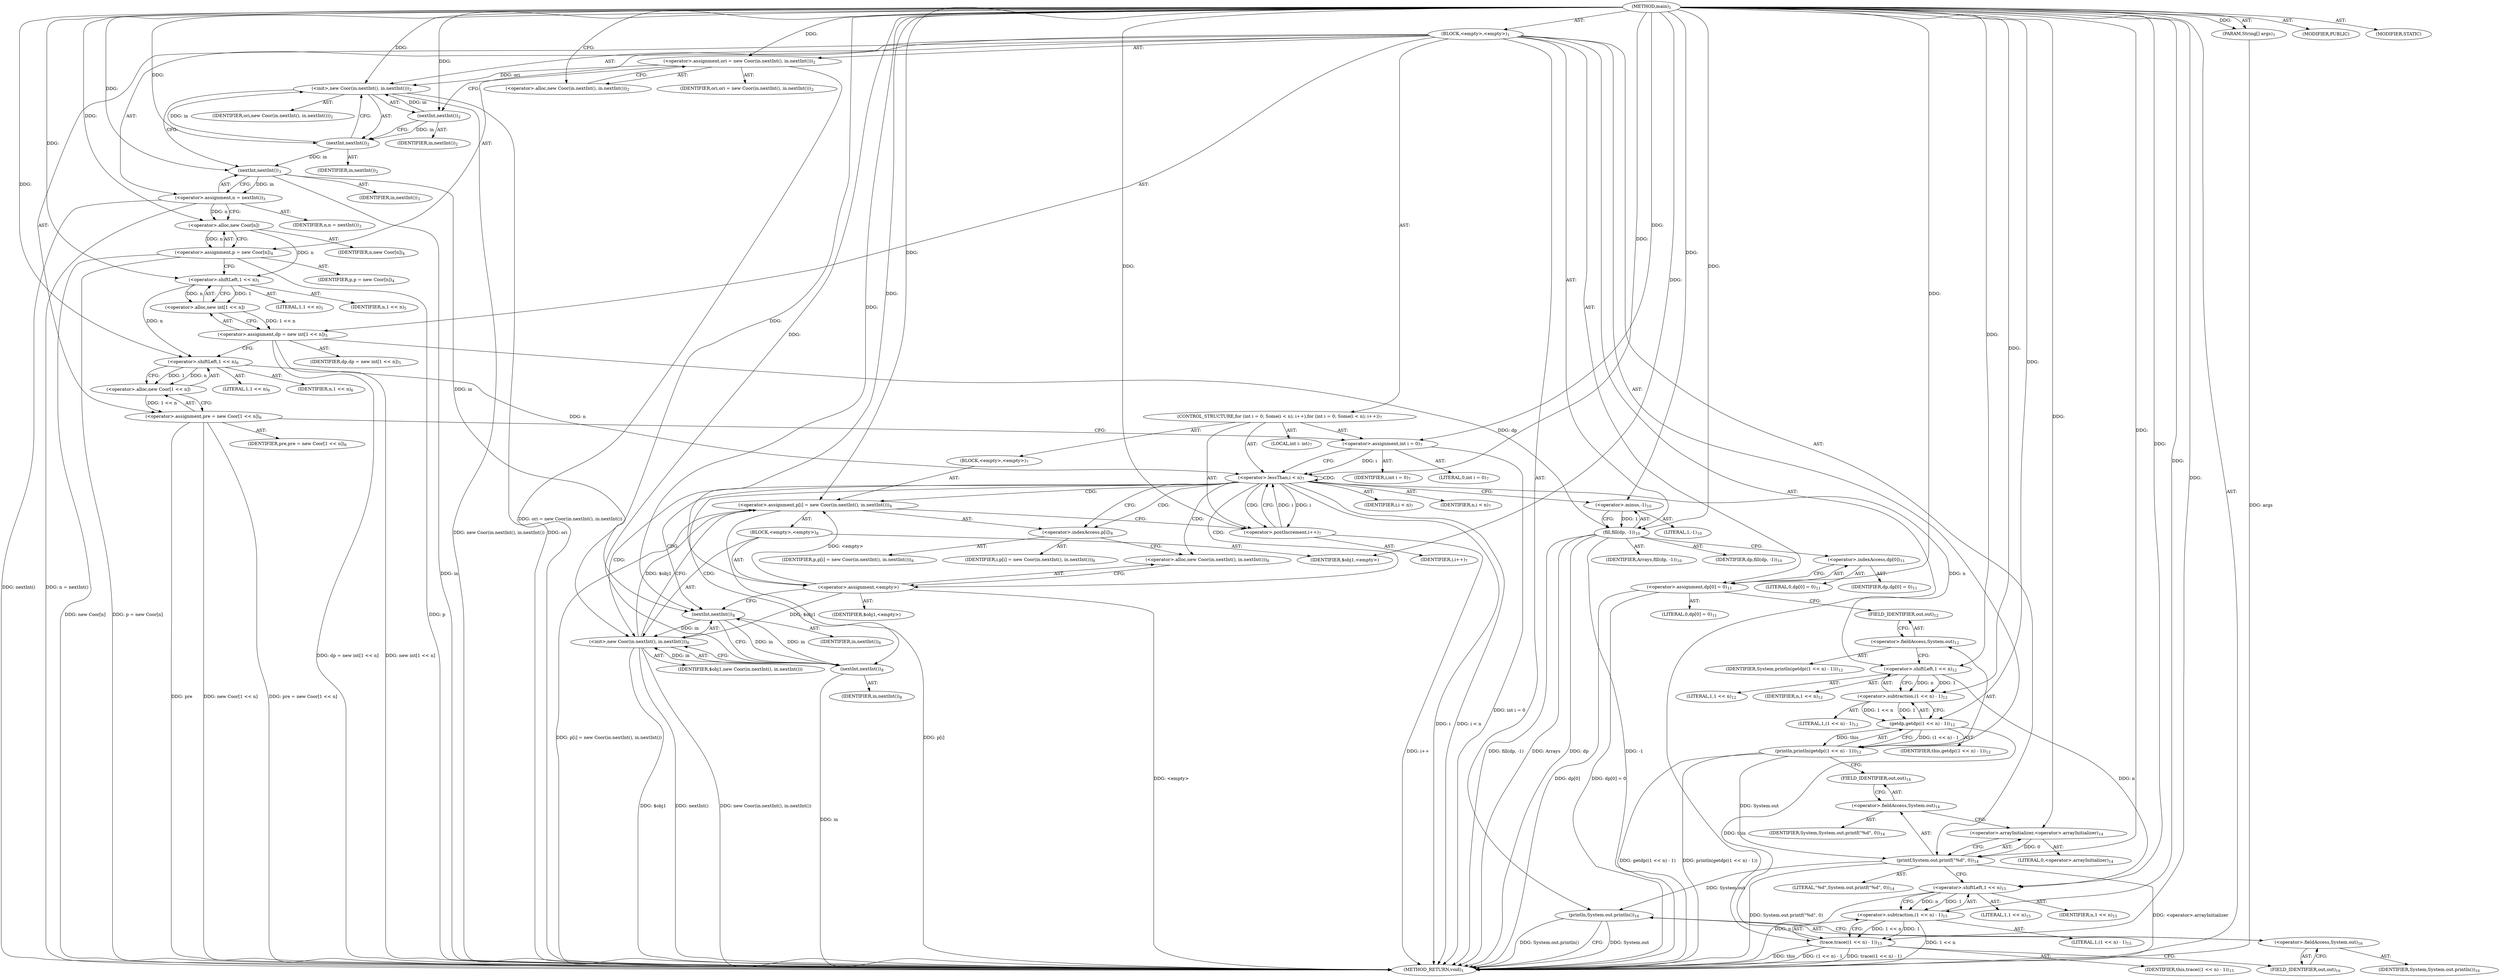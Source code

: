digraph "main" {  
"17" [label = <(METHOD,main)<SUB>1</SUB>> ]
"18" [label = <(PARAM,String[] args)<SUB>1</SUB>> ]
"19" [label = <(BLOCK,&lt;empty&gt;,&lt;empty&gt;)<SUB>1</SUB>> ]
"20" [label = <(&lt;operator&gt;.assignment,ori = new Coor(in.nextInt(), in.nextInt()))<SUB>2</SUB>> ]
"21" [label = <(IDENTIFIER,ori,ori = new Coor(in.nextInt(), in.nextInt()))<SUB>2</SUB>> ]
"22" [label = <(&lt;operator&gt;.alloc,new Coor(in.nextInt(), in.nextInt()))<SUB>2</SUB>> ]
"23" [label = <(&lt;init&gt;,new Coor(in.nextInt(), in.nextInt()))<SUB>2</SUB>> ]
"24" [label = <(IDENTIFIER,ori,new Coor(in.nextInt(), in.nextInt()))<SUB>2</SUB>> ]
"25" [label = <(nextInt,nextInt())<SUB>2</SUB>> ]
"26" [label = <(IDENTIFIER,in,nextInt())<SUB>2</SUB>> ]
"27" [label = <(nextInt,nextInt())<SUB>2</SUB>> ]
"28" [label = <(IDENTIFIER,in,nextInt())<SUB>2</SUB>> ]
"29" [label = <(&lt;operator&gt;.assignment,n = nextInt())<SUB>3</SUB>> ]
"30" [label = <(IDENTIFIER,n,n = nextInt())<SUB>3</SUB>> ]
"31" [label = <(nextInt,nextInt())<SUB>3</SUB>> ]
"32" [label = <(IDENTIFIER,in,nextInt())<SUB>3</SUB>> ]
"33" [label = <(&lt;operator&gt;.assignment,p = new Coor[n])<SUB>4</SUB>> ]
"34" [label = <(IDENTIFIER,p,p = new Coor[n])<SUB>4</SUB>> ]
"35" [label = <(&lt;operator&gt;.alloc,new Coor[n])> ]
"36" [label = <(IDENTIFIER,n,new Coor[n])<SUB>4</SUB>> ]
"37" [label = <(&lt;operator&gt;.assignment,dp = new int[1 &lt;&lt; n])<SUB>5</SUB>> ]
"38" [label = <(IDENTIFIER,dp,dp = new int[1 &lt;&lt; n])<SUB>5</SUB>> ]
"39" [label = <(&lt;operator&gt;.alloc,new int[1 &lt;&lt; n])> ]
"40" [label = <(&lt;operator&gt;.shiftLeft,1 &lt;&lt; n)<SUB>5</SUB>> ]
"41" [label = <(LITERAL,1,1 &lt;&lt; n)<SUB>5</SUB>> ]
"42" [label = <(IDENTIFIER,n,1 &lt;&lt; n)<SUB>5</SUB>> ]
"43" [label = <(&lt;operator&gt;.assignment,pre = new Coor[1 &lt;&lt; n])<SUB>6</SUB>> ]
"44" [label = <(IDENTIFIER,pre,pre = new Coor[1 &lt;&lt; n])<SUB>6</SUB>> ]
"45" [label = <(&lt;operator&gt;.alloc,new Coor[1 &lt;&lt; n])> ]
"46" [label = <(&lt;operator&gt;.shiftLeft,1 &lt;&lt; n)<SUB>6</SUB>> ]
"47" [label = <(LITERAL,1,1 &lt;&lt; n)<SUB>6</SUB>> ]
"48" [label = <(IDENTIFIER,n,1 &lt;&lt; n)<SUB>6</SUB>> ]
"49" [label = <(CONTROL_STRUCTURE,for (int i = 0; Some(i &lt; n); i++),for (int i = 0; Some(i &lt; n); i++))<SUB>7</SUB>> ]
"50" [label = <(LOCAL,int i: int)<SUB>7</SUB>> ]
"51" [label = <(&lt;operator&gt;.assignment,int i = 0)<SUB>7</SUB>> ]
"52" [label = <(IDENTIFIER,i,int i = 0)<SUB>7</SUB>> ]
"53" [label = <(LITERAL,0,int i = 0)<SUB>7</SUB>> ]
"54" [label = <(&lt;operator&gt;.lessThan,i &lt; n)<SUB>7</SUB>> ]
"55" [label = <(IDENTIFIER,i,i &lt; n)<SUB>7</SUB>> ]
"56" [label = <(IDENTIFIER,n,i &lt; n)<SUB>7</SUB>> ]
"57" [label = <(&lt;operator&gt;.postIncrement,i++)<SUB>7</SUB>> ]
"58" [label = <(IDENTIFIER,i,i++)<SUB>7</SUB>> ]
"59" [label = <(BLOCK,&lt;empty&gt;,&lt;empty&gt;)<SUB>7</SUB>> ]
"60" [label = <(&lt;operator&gt;.assignment,p[i] = new Coor(in.nextInt(), in.nextInt()))<SUB>8</SUB>> ]
"61" [label = <(&lt;operator&gt;.indexAccess,p[i])<SUB>8</SUB>> ]
"62" [label = <(IDENTIFIER,p,p[i] = new Coor(in.nextInt(), in.nextInt()))<SUB>8</SUB>> ]
"63" [label = <(IDENTIFIER,i,p[i] = new Coor(in.nextInt(), in.nextInt()))<SUB>8</SUB>> ]
"64" [label = <(BLOCK,&lt;empty&gt;,&lt;empty&gt;)<SUB>8</SUB>> ]
"65" [label = <(&lt;operator&gt;.assignment,&lt;empty&gt;)> ]
"66" [label = <(IDENTIFIER,$obj1,&lt;empty&gt;)> ]
"67" [label = <(&lt;operator&gt;.alloc,new Coor(in.nextInt(), in.nextInt()))<SUB>8</SUB>> ]
"68" [label = <(&lt;init&gt;,new Coor(in.nextInt(), in.nextInt()))<SUB>8</SUB>> ]
"69" [label = <(IDENTIFIER,$obj1,new Coor(in.nextInt(), in.nextInt()))> ]
"70" [label = <(nextInt,nextInt())<SUB>8</SUB>> ]
"71" [label = <(IDENTIFIER,in,nextInt())<SUB>8</SUB>> ]
"72" [label = <(nextInt,nextInt())<SUB>8</SUB>> ]
"73" [label = <(IDENTIFIER,in,nextInt())<SUB>8</SUB>> ]
"74" [label = <(IDENTIFIER,$obj1,&lt;empty&gt;)> ]
"75" [label = <(fill,fill(dp, -1))<SUB>10</SUB>> ]
"76" [label = <(IDENTIFIER,Arrays,fill(dp, -1))<SUB>10</SUB>> ]
"77" [label = <(IDENTIFIER,dp,fill(dp, -1))<SUB>10</SUB>> ]
"78" [label = <(&lt;operator&gt;.minus,-1)<SUB>10</SUB>> ]
"79" [label = <(LITERAL,1,-1)<SUB>10</SUB>> ]
"80" [label = <(&lt;operator&gt;.assignment,dp[0] = 0)<SUB>11</SUB>> ]
"81" [label = <(&lt;operator&gt;.indexAccess,dp[0])<SUB>11</SUB>> ]
"82" [label = <(IDENTIFIER,dp,dp[0] = 0)<SUB>11</SUB>> ]
"83" [label = <(LITERAL,0,dp[0] = 0)<SUB>11</SUB>> ]
"84" [label = <(LITERAL,0,dp[0] = 0)<SUB>11</SUB>> ]
"85" [label = <(println,println(getdp((1 &lt;&lt; n) - 1)))<SUB>12</SUB>> ]
"86" [label = <(&lt;operator&gt;.fieldAccess,System.out)<SUB>12</SUB>> ]
"87" [label = <(IDENTIFIER,System,println(getdp((1 &lt;&lt; n) - 1)))<SUB>12</SUB>> ]
"88" [label = <(FIELD_IDENTIFIER,out,out)<SUB>12</SUB>> ]
"89" [label = <(getdp,getdp((1 &lt;&lt; n) - 1))<SUB>12</SUB>> ]
"90" [label = <(IDENTIFIER,this,getdp((1 &lt;&lt; n) - 1))<SUB>12</SUB>> ]
"91" [label = <(&lt;operator&gt;.subtraction,(1 &lt;&lt; n) - 1)<SUB>12</SUB>> ]
"92" [label = <(&lt;operator&gt;.shiftLeft,1 &lt;&lt; n)<SUB>12</SUB>> ]
"93" [label = <(LITERAL,1,1 &lt;&lt; n)<SUB>12</SUB>> ]
"94" [label = <(IDENTIFIER,n,1 &lt;&lt; n)<SUB>12</SUB>> ]
"95" [label = <(LITERAL,1,(1 &lt;&lt; n) - 1)<SUB>12</SUB>> ]
"96" [label = <(printf,System.out.printf(&quot;%d&quot;, 0))<SUB>14</SUB>> ]
"97" [label = <(&lt;operator&gt;.fieldAccess,System.out)<SUB>14</SUB>> ]
"98" [label = <(IDENTIFIER,System,System.out.printf(&quot;%d&quot;, 0))<SUB>14</SUB>> ]
"99" [label = <(FIELD_IDENTIFIER,out,out)<SUB>14</SUB>> ]
"100" [label = <(LITERAL,&quot;%d&quot;,System.out.printf(&quot;%d&quot;, 0))<SUB>14</SUB>> ]
"101" [label = <(&lt;operator&gt;.arrayInitializer,&lt;operator&gt;.arrayInitializer)<SUB>14</SUB>> ]
"102" [label = <(LITERAL,0,&lt;operator&gt;.arrayInitializer)<SUB>14</SUB>> ]
"103" [label = <(trace,trace((1 &lt;&lt; n) - 1))<SUB>15</SUB>> ]
"104" [label = <(IDENTIFIER,this,trace((1 &lt;&lt; n) - 1))<SUB>15</SUB>> ]
"105" [label = <(&lt;operator&gt;.subtraction,(1 &lt;&lt; n) - 1)<SUB>15</SUB>> ]
"106" [label = <(&lt;operator&gt;.shiftLeft,1 &lt;&lt; n)<SUB>15</SUB>> ]
"107" [label = <(LITERAL,1,1 &lt;&lt; n)<SUB>15</SUB>> ]
"108" [label = <(IDENTIFIER,n,1 &lt;&lt; n)<SUB>15</SUB>> ]
"109" [label = <(LITERAL,1,(1 &lt;&lt; n) - 1)<SUB>15</SUB>> ]
"110" [label = <(println,System.out.println())<SUB>16</SUB>> ]
"111" [label = <(&lt;operator&gt;.fieldAccess,System.out)<SUB>16</SUB>> ]
"112" [label = <(IDENTIFIER,System,System.out.println())<SUB>16</SUB>> ]
"113" [label = <(FIELD_IDENTIFIER,out,out)<SUB>16</SUB>> ]
"114" [label = <(MODIFIER,PUBLIC)> ]
"115" [label = <(MODIFIER,STATIC)> ]
"116" [label = <(METHOD_RETURN,void)<SUB>1</SUB>> ]
  "17" -> "18"  [ label = "AST: "] 
  "17" -> "19"  [ label = "AST: "] 
  "17" -> "114"  [ label = "AST: "] 
  "17" -> "115"  [ label = "AST: "] 
  "17" -> "116"  [ label = "AST: "] 
  "19" -> "20"  [ label = "AST: "] 
  "19" -> "23"  [ label = "AST: "] 
  "19" -> "29"  [ label = "AST: "] 
  "19" -> "33"  [ label = "AST: "] 
  "19" -> "37"  [ label = "AST: "] 
  "19" -> "43"  [ label = "AST: "] 
  "19" -> "49"  [ label = "AST: "] 
  "19" -> "75"  [ label = "AST: "] 
  "19" -> "80"  [ label = "AST: "] 
  "19" -> "85"  [ label = "AST: "] 
  "19" -> "96"  [ label = "AST: "] 
  "19" -> "103"  [ label = "AST: "] 
  "19" -> "110"  [ label = "AST: "] 
  "20" -> "21"  [ label = "AST: "] 
  "20" -> "22"  [ label = "AST: "] 
  "23" -> "24"  [ label = "AST: "] 
  "23" -> "25"  [ label = "AST: "] 
  "23" -> "27"  [ label = "AST: "] 
  "25" -> "26"  [ label = "AST: "] 
  "27" -> "28"  [ label = "AST: "] 
  "29" -> "30"  [ label = "AST: "] 
  "29" -> "31"  [ label = "AST: "] 
  "31" -> "32"  [ label = "AST: "] 
  "33" -> "34"  [ label = "AST: "] 
  "33" -> "35"  [ label = "AST: "] 
  "35" -> "36"  [ label = "AST: "] 
  "37" -> "38"  [ label = "AST: "] 
  "37" -> "39"  [ label = "AST: "] 
  "39" -> "40"  [ label = "AST: "] 
  "40" -> "41"  [ label = "AST: "] 
  "40" -> "42"  [ label = "AST: "] 
  "43" -> "44"  [ label = "AST: "] 
  "43" -> "45"  [ label = "AST: "] 
  "45" -> "46"  [ label = "AST: "] 
  "46" -> "47"  [ label = "AST: "] 
  "46" -> "48"  [ label = "AST: "] 
  "49" -> "50"  [ label = "AST: "] 
  "49" -> "51"  [ label = "AST: "] 
  "49" -> "54"  [ label = "AST: "] 
  "49" -> "57"  [ label = "AST: "] 
  "49" -> "59"  [ label = "AST: "] 
  "51" -> "52"  [ label = "AST: "] 
  "51" -> "53"  [ label = "AST: "] 
  "54" -> "55"  [ label = "AST: "] 
  "54" -> "56"  [ label = "AST: "] 
  "57" -> "58"  [ label = "AST: "] 
  "59" -> "60"  [ label = "AST: "] 
  "60" -> "61"  [ label = "AST: "] 
  "60" -> "64"  [ label = "AST: "] 
  "61" -> "62"  [ label = "AST: "] 
  "61" -> "63"  [ label = "AST: "] 
  "64" -> "65"  [ label = "AST: "] 
  "64" -> "68"  [ label = "AST: "] 
  "64" -> "74"  [ label = "AST: "] 
  "65" -> "66"  [ label = "AST: "] 
  "65" -> "67"  [ label = "AST: "] 
  "68" -> "69"  [ label = "AST: "] 
  "68" -> "70"  [ label = "AST: "] 
  "68" -> "72"  [ label = "AST: "] 
  "70" -> "71"  [ label = "AST: "] 
  "72" -> "73"  [ label = "AST: "] 
  "75" -> "76"  [ label = "AST: "] 
  "75" -> "77"  [ label = "AST: "] 
  "75" -> "78"  [ label = "AST: "] 
  "78" -> "79"  [ label = "AST: "] 
  "80" -> "81"  [ label = "AST: "] 
  "80" -> "84"  [ label = "AST: "] 
  "81" -> "82"  [ label = "AST: "] 
  "81" -> "83"  [ label = "AST: "] 
  "85" -> "86"  [ label = "AST: "] 
  "85" -> "89"  [ label = "AST: "] 
  "86" -> "87"  [ label = "AST: "] 
  "86" -> "88"  [ label = "AST: "] 
  "89" -> "90"  [ label = "AST: "] 
  "89" -> "91"  [ label = "AST: "] 
  "91" -> "92"  [ label = "AST: "] 
  "91" -> "95"  [ label = "AST: "] 
  "92" -> "93"  [ label = "AST: "] 
  "92" -> "94"  [ label = "AST: "] 
  "96" -> "97"  [ label = "AST: "] 
  "96" -> "100"  [ label = "AST: "] 
  "96" -> "101"  [ label = "AST: "] 
  "97" -> "98"  [ label = "AST: "] 
  "97" -> "99"  [ label = "AST: "] 
  "101" -> "102"  [ label = "AST: "] 
  "103" -> "104"  [ label = "AST: "] 
  "103" -> "105"  [ label = "AST: "] 
  "105" -> "106"  [ label = "AST: "] 
  "105" -> "109"  [ label = "AST: "] 
  "106" -> "107"  [ label = "AST: "] 
  "106" -> "108"  [ label = "AST: "] 
  "110" -> "111"  [ label = "AST: "] 
  "111" -> "112"  [ label = "AST: "] 
  "111" -> "113"  [ label = "AST: "] 
  "20" -> "25"  [ label = "CFG: "] 
  "23" -> "31"  [ label = "CFG: "] 
  "29" -> "35"  [ label = "CFG: "] 
  "33" -> "40"  [ label = "CFG: "] 
  "37" -> "46"  [ label = "CFG: "] 
  "43" -> "51"  [ label = "CFG: "] 
  "75" -> "81"  [ label = "CFG: "] 
  "80" -> "88"  [ label = "CFG: "] 
  "85" -> "99"  [ label = "CFG: "] 
  "96" -> "106"  [ label = "CFG: "] 
  "103" -> "113"  [ label = "CFG: "] 
  "110" -> "116"  [ label = "CFG: "] 
  "22" -> "20"  [ label = "CFG: "] 
  "25" -> "27"  [ label = "CFG: "] 
  "27" -> "23"  [ label = "CFG: "] 
  "31" -> "29"  [ label = "CFG: "] 
  "35" -> "33"  [ label = "CFG: "] 
  "39" -> "37"  [ label = "CFG: "] 
  "45" -> "43"  [ label = "CFG: "] 
  "51" -> "54"  [ label = "CFG: "] 
  "54" -> "61"  [ label = "CFG: "] 
  "54" -> "78"  [ label = "CFG: "] 
  "57" -> "54"  [ label = "CFG: "] 
  "78" -> "75"  [ label = "CFG: "] 
  "81" -> "80"  [ label = "CFG: "] 
  "86" -> "92"  [ label = "CFG: "] 
  "89" -> "85"  [ label = "CFG: "] 
  "97" -> "101"  [ label = "CFG: "] 
  "101" -> "96"  [ label = "CFG: "] 
  "105" -> "103"  [ label = "CFG: "] 
  "111" -> "110"  [ label = "CFG: "] 
  "40" -> "39"  [ label = "CFG: "] 
  "46" -> "45"  [ label = "CFG: "] 
  "60" -> "57"  [ label = "CFG: "] 
  "88" -> "86"  [ label = "CFG: "] 
  "91" -> "89"  [ label = "CFG: "] 
  "99" -> "97"  [ label = "CFG: "] 
  "106" -> "105"  [ label = "CFG: "] 
  "113" -> "111"  [ label = "CFG: "] 
  "61" -> "67"  [ label = "CFG: "] 
  "92" -> "91"  [ label = "CFG: "] 
  "65" -> "70"  [ label = "CFG: "] 
  "68" -> "60"  [ label = "CFG: "] 
  "67" -> "65"  [ label = "CFG: "] 
  "70" -> "72"  [ label = "CFG: "] 
  "72" -> "68"  [ label = "CFG: "] 
  "17" -> "22"  [ label = "CFG: "] 
  "18" -> "116"  [ label = "DDG: args"] 
  "20" -> "116"  [ label = "DDG: ori = new Coor(in.nextInt(), in.nextInt())"] 
  "23" -> "116"  [ label = "DDG: ori"] 
  "23" -> "116"  [ label = "DDG: new Coor(in.nextInt(), in.nextInt())"] 
  "31" -> "116"  [ label = "DDG: in"] 
  "29" -> "116"  [ label = "DDG: nextInt()"] 
  "29" -> "116"  [ label = "DDG: n = nextInt()"] 
  "33" -> "116"  [ label = "DDG: p"] 
  "33" -> "116"  [ label = "DDG: new Coor[n]"] 
  "33" -> "116"  [ label = "DDG: p = new Coor[n]"] 
  "37" -> "116"  [ label = "DDG: new int[1 &lt;&lt; n]"] 
  "37" -> "116"  [ label = "DDG: dp = new int[1 &lt;&lt; n]"] 
  "43" -> "116"  [ label = "DDG: new Coor[1 &lt;&lt; n]"] 
  "43" -> "116"  [ label = "DDG: pre = new Coor[1 &lt;&lt; n]"] 
  "51" -> "116"  [ label = "DDG: int i = 0"] 
  "54" -> "116"  [ label = "DDG: i"] 
  "54" -> "116"  [ label = "DDG: i &lt; n"] 
  "75" -> "116"  [ label = "DDG: dp"] 
  "75" -> "116"  [ label = "DDG: -1"] 
  "75" -> "116"  [ label = "DDG: fill(dp, -1)"] 
  "80" -> "116"  [ label = "DDG: dp[0]"] 
  "80" -> "116"  [ label = "DDG: dp[0] = 0"] 
  "85" -> "116"  [ label = "DDG: getdp((1 &lt;&lt; n) - 1)"] 
  "85" -> "116"  [ label = "DDG: println(getdp((1 &lt;&lt; n) - 1))"] 
  "96" -> "116"  [ label = "DDG: &lt;operator&gt;.arrayInitializer"] 
  "96" -> "116"  [ label = "DDG: System.out.printf(&quot;%d&quot;, 0)"] 
  "103" -> "116"  [ label = "DDG: this"] 
  "106" -> "116"  [ label = "DDG: n"] 
  "105" -> "116"  [ label = "DDG: 1 &lt;&lt; n"] 
  "103" -> "116"  [ label = "DDG: (1 &lt;&lt; n) - 1"] 
  "103" -> "116"  [ label = "DDG: trace((1 &lt;&lt; n) - 1)"] 
  "110" -> "116"  [ label = "DDG: System.out"] 
  "110" -> "116"  [ label = "DDG: System.out.println()"] 
  "60" -> "116"  [ label = "DDG: p[i]"] 
  "65" -> "116"  [ label = "DDG: &lt;empty&gt;"] 
  "68" -> "116"  [ label = "DDG: $obj1"] 
  "68" -> "116"  [ label = "DDG: nextInt()"] 
  "72" -> "116"  [ label = "DDG: in"] 
  "68" -> "116"  [ label = "DDG: new Coor(in.nextInt(), in.nextInt())"] 
  "60" -> "116"  [ label = "DDG: p[i] = new Coor(in.nextInt(), in.nextInt())"] 
  "57" -> "116"  [ label = "DDG: i++"] 
  "75" -> "116"  [ label = "DDG: Arrays"] 
  "43" -> "116"  [ label = "DDG: pre"] 
  "17" -> "18"  [ label = "DDG: "] 
  "17" -> "20"  [ label = "DDG: "] 
  "31" -> "29"  [ label = "DDG: in"] 
  "35" -> "33"  [ label = "DDG: n"] 
  "39" -> "37"  [ label = "DDG: 1 &lt;&lt; n"] 
  "45" -> "43"  [ label = "DDG: 1 &lt;&lt; n"] 
  "17" -> "80"  [ label = "DDG: "] 
  "20" -> "23"  [ label = "DDG: ori"] 
  "17" -> "23"  [ label = "DDG: "] 
  "25" -> "23"  [ label = "DDG: in"] 
  "27" -> "23"  [ label = "DDG: in"] 
  "17" -> "51"  [ label = "DDG: "] 
  "17" -> "75"  [ label = "DDG: "] 
  "37" -> "75"  [ label = "DDG: dp"] 
  "78" -> "75"  [ label = "DDG: 1"] 
  "89" -> "85"  [ label = "DDG: this"] 
  "89" -> "85"  [ label = "DDG: (1 &lt;&lt; n) - 1"] 
  "85" -> "96"  [ label = "DDG: System.out"] 
  "17" -> "96"  [ label = "DDG: "] 
  "101" -> "96"  [ label = "DDG: 0"] 
  "89" -> "103"  [ label = "DDG: this"] 
  "17" -> "103"  [ label = "DDG: "] 
  "105" -> "103"  [ label = "DDG: 1 &lt;&lt; n"] 
  "105" -> "103"  [ label = "DDG: 1"] 
  "96" -> "110"  [ label = "DDG: System.out"] 
  "17" -> "25"  [ label = "DDG: "] 
  "25" -> "27"  [ label = "DDG: in"] 
  "17" -> "27"  [ label = "DDG: "] 
  "27" -> "31"  [ label = "DDG: in"] 
  "17" -> "31"  [ label = "DDG: "] 
  "29" -> "35"  [ label = "DDG: n"] 
  "17" -> "35"  [ label = "DDG: "] 
  "40" -> "39"  [ label = "DDG: 1"] 
  "40" -> "39"  [ label = "DDG: n"] 
  "46" -> "45"  [ label = "DDG: 1"] 
  "46" -> "45"  [ label = "DDG: n"] 
  "51" -> "54"  [ label = "DDG: i"] 
  "57" -> "54"  [ label = "DDG: i"] 
  "17" -> "54"  [ label = "DDG: "] 
  "46" -> "54"  [ label = "DDG: n"] 
  "54" -> "57"  [ label = "DDG: i"] 
  "17" -> "57"  [ label = "DDG: "] 
  "65" -> "60"  [ label = "DDG: &lt;empty&gt;"] 
  "68" -> "60"  [ label = "DDG: $obj1"] 
  "17" -> "60"  [ label = "DDG: "] 
  "17" -> "78"  [ label = "DDG: "] 
  "17" -> "89"  [ label = "DDG: "] 
  "91" -> "89"  [ label = "DDG: 1 &lt;&lt; n"] 
  "91" -> "89"  [ label = "DDG: 1"] 
  "17" -> "101"  [ label = "DDG: "] 
  "106" -> "105"  [ label = "DDG: 1"] 
  "106" -> "105"  [ label = "DDG: n"] 
  "17" -> "105"  [ label = "DDG: "] 
  "17" -> "40"  [ label = "DDG: "] 
  "35" -> "40"  [ label = "DDG: n"] 
  "17" -> "46"  [ label = "DDG: "] 
  "40" -> "46"  [ label = "DDG: n"] 
  "92" -> "91"  [ label = "DDG: 1"] 
  "92" -> "91"  [ label = "DDG: n"] 
  "17" -> "91"  [ label = "DDG: "] 
  "17" -> "106"  [ label = "DDG: "] 
  "92" -> "106"  [ label = "DDG: n"] 
  "17" -> "65"  [ label = "DDG: "] 
  "17" -> "74"  [ label = "DDG: "] 
  "17" -> "92"  [ label = "DDG: "] 
  "54" -> "92"  [ label = "DDG: n"] 
  "65" -> "68"  [ label = "DDG: $obj1"] 
  "17" -> "68"  [ label = "DDG: "] 
  "70" -> "68"  [ label = "DDG: in"] 
  "72" -> "68"  [ label = "DDG: in"] 
  "31" -> "70"  [ label = "DDG: in"] 
  "72" -> "70"  [ label = "DDG: in"] 
  "17" -> "70"  [ label = "DDG: "] 
  "70" -> "72"  [ label = "DDG: in"] 
  "17" -> "72"  [ label = "DDG: "] 
  "54" -> "68"  [ label = "CDG: "] 
  "54" -> "60"  [ label = "CDG: "] 
  "54" -> "61"  [ label = "CDG: "] 
  "54" -> "65"  [ label = "CDG: "] 
  "54" -> "57"  [ label = "CDG: "] 
  "54" -> "72"  [ label = "CDG: "] 
  "54" -> "67"  [ label = "CDG: "] 
  "54" -> "70"  [ label = "CDG: "] 
  "54" -> "54"  [ label = "CDG: "] 
}
